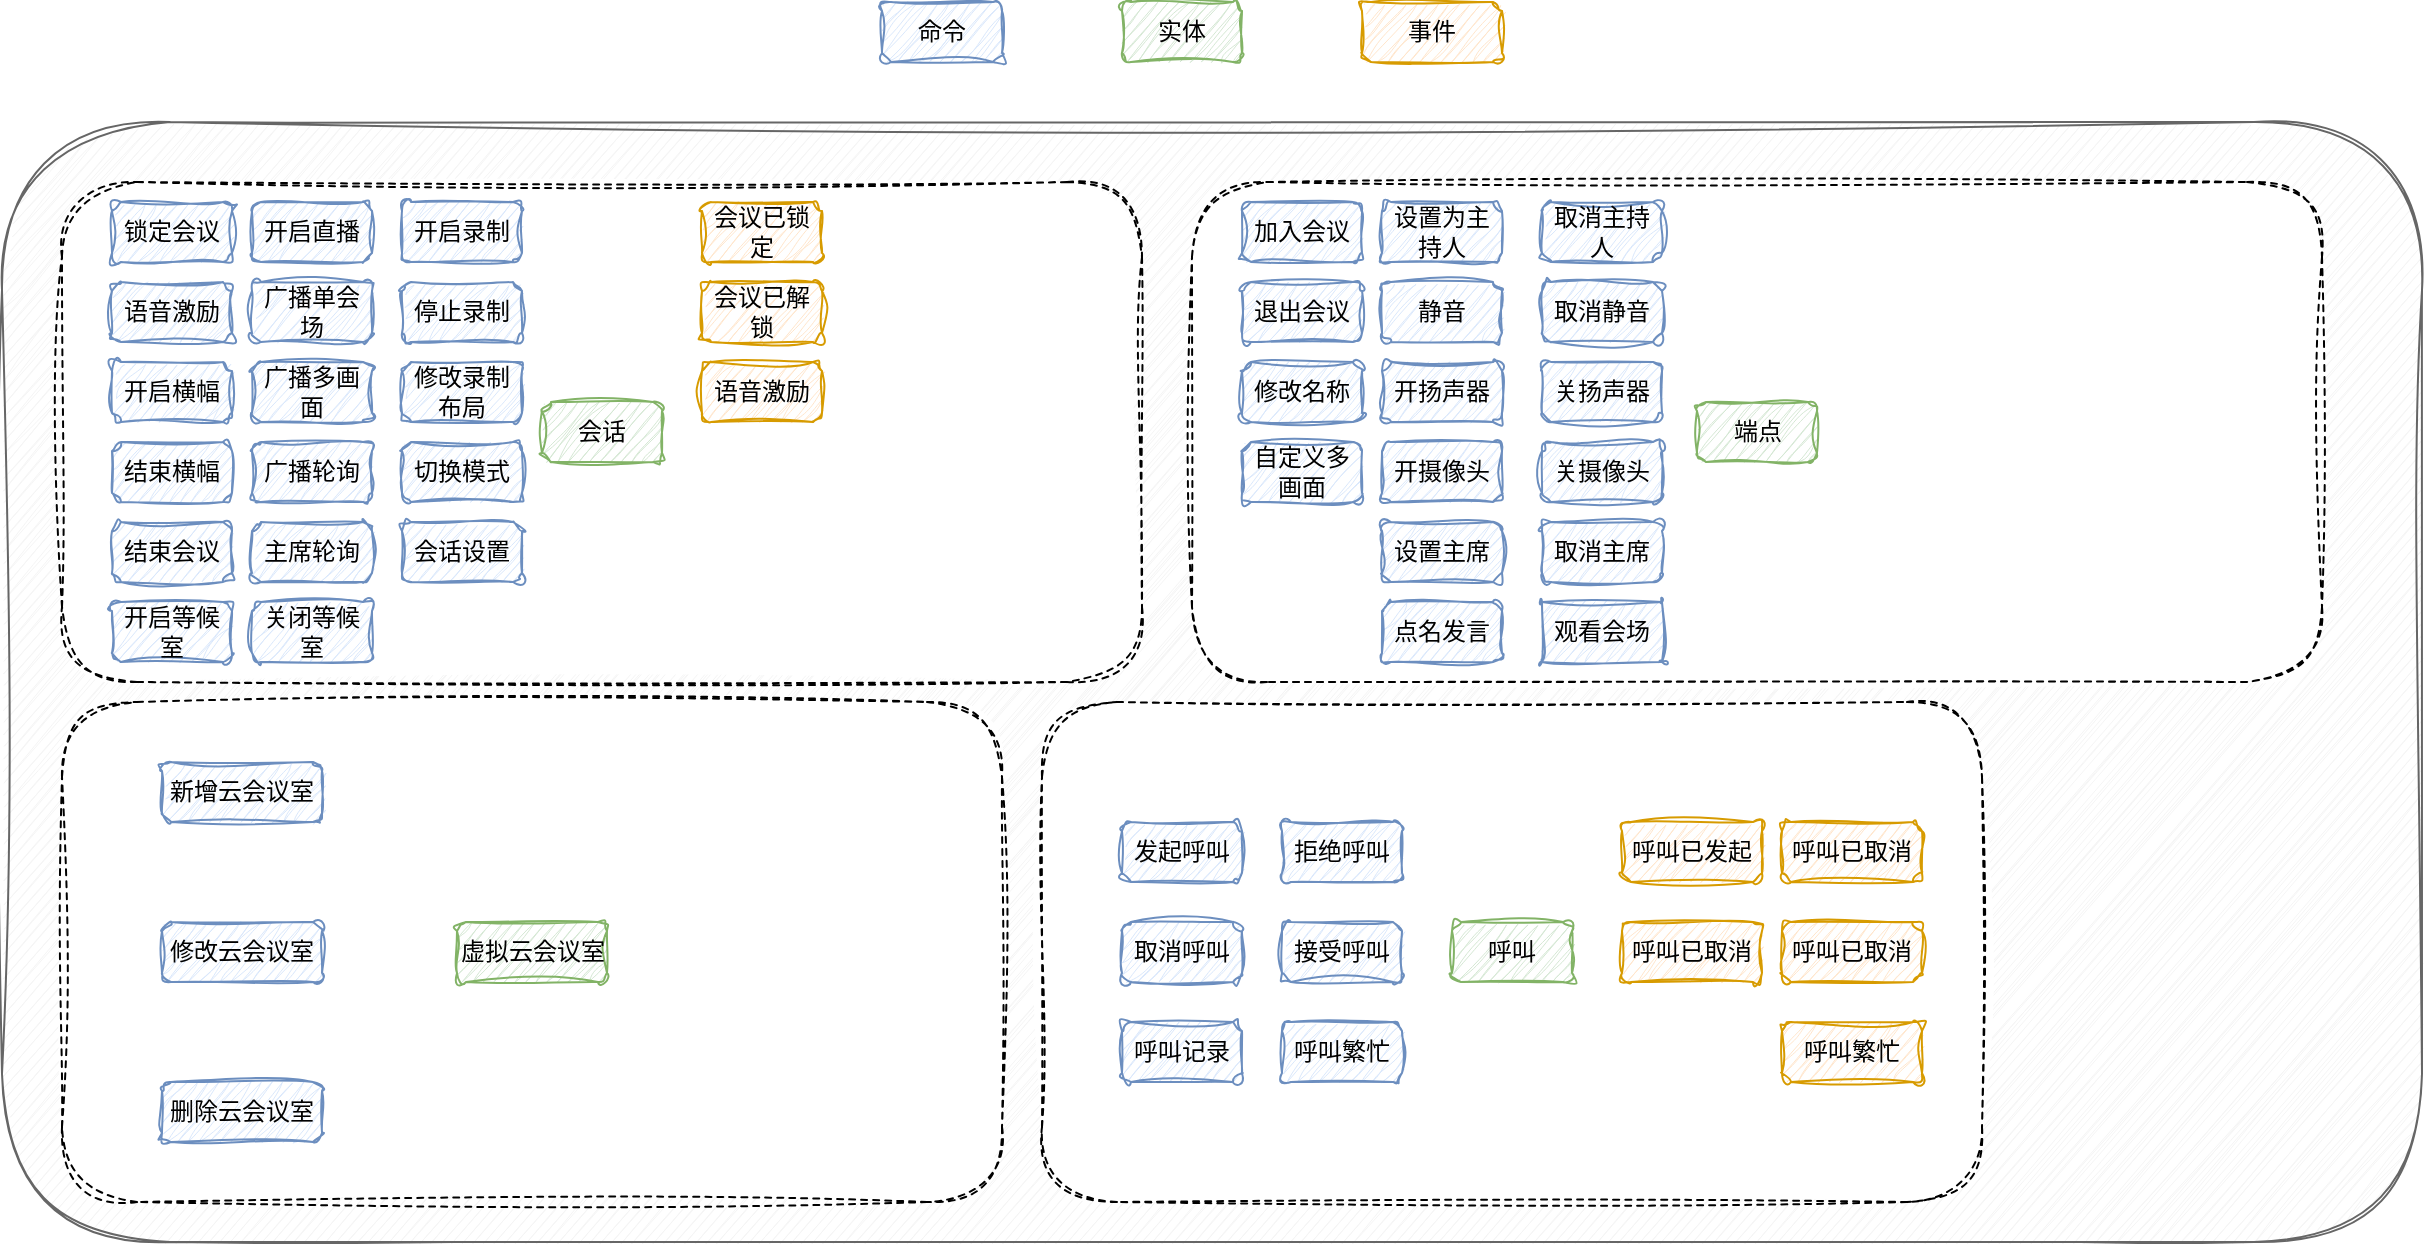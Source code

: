 <mxfile version="22.1.5" type="github">
  <diagram name="第 1 页" id="F8G9IjPi7zZ8u7NGzZ_l">
    <mxGraphModel dx="1366" dy="760" grid="1" gridSize="10" guides="1" tooltips="1" connect="1" arrows="1" fold="1" page="1" pageScale="1" pageWidth="827" pageHeight="1169" math="0" shadow="0">
      <root>
        <mxCell id="0" />
        <mxCell id="1" parent="0" />
        <mxCell id="F3BD_HIC9iNXqmE_US1k-1" value="" style="rounded=1;whiteSpace=wrap;html=1;sketch=1;curveFitting=1;jiggle=2;fillColor=#f5f5f5;fontColor=#333333;strokeColor=#666666;" vertex="1" parent="1">
          <mxGeometry x="50" y="100" width="1210" height="560" as="geometry" />
        </mxCell>
        <mxCell id="F3BD_HIC9iNXqmE_US1k-2" value="" style="rounded=1;whiteSpace=wrap;html=1;dashed=1;sketch=1;curveFitting=1;jiggle=2;" vertex="1" parent="1">
          <mxGeometry x="80" y="130" width="540" height="250" as="geometry" />
        </mxCell>
        <mxCell id="F3BD_HIC9iNXqmE_US1k-4" value="会话" style="rounded=1;whiteSpace=wrap;html=1;fontFamily=Comic Sans MS;fillColor=#d5e8d4;strokeColor=#82b366;sketch=1;curveFitting=1;jiggle=2;" vertex="1" parent="1">
          <mxGeometry x="320" y="240" width="60" height="30" as="geometry" />
        </mxCell>
        <mxCell id="F3BD_HIC9iNXqmE_US1k-8" value="" style="rounded=1;whiteSpace=wrap;html=1;dashed=1;sketch=1;curveFitting=1;jiggle=2;" vertex="1" parent="1">
          <mxGeometry x="645" y="130" width="565" height="250" as="geometry" />
        </mxCell>
        <mxCell id="F3BD_HIC9iNXqmE_US1k-9" value="端点" style="rounded=1;whiteSpace=wrap;html=1;fontFamily=Comic Sans MS;fillColor=#d5e8d4;strokeColor=#82b366;sketch=1;curveFitting=1;jiggle=2;" vertex="1" parent="1">
          <mxGeometry x="897.5" y="240" width="60" height="30" as="geometry" />
        </mxCell>
        <mxCell id="F3BD_HIC9iNXqmE_US1k-10" value="" style="rounded=1;whiteSpace=wrap;html=1;dashed=1;sketch=1;curveFitting=1;jiggle=2;glass=0;" vertex="1" parent="1">
          <mxGeometry x="80" y="390" width="470" height="250" as="geometry" />
        </mxCell>
        <mxCell id="F3BD_HIC9iNXqmE_US1k-11" value="" style="rounded=1;whiteSpace=wrap;html=1;dashed=1;sketch=1;curveFitting=1;jiggle=2;" vertex="1" parent="1">
          <mxGeometry x="570" y="390" width="470" height="250" as="geometry" />
        </mxCell>
        <mxCell id="F3BD_HIC9iNXqmE_US1k-12" value="虚拟云会议室" style="rounded=1;whiteSpace=wrap;html=1;fontFamily=Comic Sans MS;fillColor=#d5e8d4;strokeColor=#82b366;sketch=1;curveFitting=1;jiggle=2;" vertex="1" parent="1">
          <mxGeometry x="277.5" y="500" width="75" height="30" as="geometry" />
        </mxCell>
        <mxCell id="F3BD_HIC9iNXqmE_US1k-13" value="呼叫" style="rounded=1;whiteSpace=wrap;html=1;fontFamily=Comic Sans MS;fillColor=#d5e8d4;strokeColor=#82b366;sketch=1;curveFitting=1;jiggle=2;" vertex="1" parent="1">
          <mxGeometry x="775" y="500" width="60" height="30" as="geometry" />
        </mxCell>
        <mxCell id="F3BD_HIC9iNXqmE_US1k-14" value="锁定会议" style="rounded=1;whiteSpace=wrap;html=1;fontFamily=Comic Sans MS;fillColor=#dae8fc;strokeColor=#6c8ebf;sketch=1;curveFitting=1;jiggle=2;" vertex="1" parent="1">
          <mxGeometry x="105" y="140" width="60" height="30" as="geometry" />
        </mxCell>
        <mxCell id="F3BD_HIC9iNXqmE_US1k-15" value="发起呼叫" style="rounded=1;whiteSpace=wrap;html=1;fontFamily=Comic Sans MS;fillColor=#dae8fc;strokeColor=#6c8ebf;sketch=1;curveFitting=1;jiggle=2;" vertex="1" parent="1">
          <mxGeometry x="610" y="450" width="60" height="30" as="geometry" />
        </mxCell>
        <mxCell id="F3BD_HIC9iNXqmE_US1k-18" value="取消呼叫" style="rounded=1;whiteSpace=wrap;html=1;fontFamily=Comic Sans MS;fillColor=#dae8fc;strokeColor=#6c8ebf;sketch=1;curveFitting=1;jiggle=2;" vertex="1" parent="1">
          <mxGeometry x="610" y="500" width="60" height="30" as="geometry" />
        </mxCell>
        <mxCell id="F3BD_HIC9iNXqmE_US1k-19" value="呼叫记录" style="rounded=1;whiteSpace=wrap;html=1;fontFamily=Comic Sans MS;fillColor=#dae8fc;strokeColor=#6c8ebf;sketch=1;curveFitting=1;jiggle=2;" vertex="1" parent="1">
          <mxGeometry x="610" y="550" width="60" height="30" as="geometry" />
        </mxCell>
        <mxCell id="F3BD_HIC9iNXqmE_US1k-21" value="拒绝呼叫" style="rounded=1;whiteSpace=wrap;html=1;fontFamily=Comic Sans MS;fillColor=#dae8fc;strokeColor=#6c8ebf;sketch=1;curveFitting=1;jiggle=2;" vertex="1" parent="1">
          <mxGeometry x="690" y="450" width="60" height="30" as="geometry" />
        </mxCell>
        <mxCell id="F3BD_HIC9iNXqmE_US1k-22" value="接受呼叫" style="rounded=1;whiteSpace=wrap;html=1;fontFamily=Comic Sans MS;fillColor=#dae8fc;strokeColor=#6c8ebf;sketch=1;curveFitting=1;jiggle=2;" vertex="1" parent="1">
          <mxGeometry x="690" y="500" width="60" height="30" as="geometry" />
        </mxCell>
        <mxCell id="F3BD_HIC9iNXqmE_US1k-23" value="呼叫繁忙" style="rounded=1;whiteSpace=wrap;html=1;fontFamily=Comic Sans MS;fillColor=#dae8fc;strokeColor=#6c8ebf;sketch=1;curveFitting=1;jiggle=2;" vertex="1" parent="1">
          <mxGeometry x="690" y="550" width="60" height="30" as="geometry" />
        </mxCell>
        <mxCell id="F3BD_HIC9iNXqmE_US1k-24" value="呼叫已发起" style="rounded=1;whiteSpace=wrap;html=1;fontFamily=Comic Sans MS;fillColor=#ffe6cc;strokeColor=#d79b00;sketch=1;curveFitting=1;jiggle=2;" vertex="1" parent="1">
          <mxGeometry x="860" y="450" width="70" height="30" as="geometry" />
        </mxCell>
        <mxCell id="F3BD_HIC9iNXqmE_US1k-25" value="呼叫已取消" style="rounded=1;whiteSpace=wrap;html=1;fontFamily=Comic Sans MS;fillColor=#ffe6cc;strokeColor=#d79b00;sketch=1;curveFitting=1;jiggle=2;" vertex="1" parent="1">
          <mxGeometry x="860" y="500" width="70" height="30" as="geometry" />
        </mxCell>
        <mxCell id="F3BD_HIC9iNXqmE_US1k-26" value="呼叫繁忙" style="rounded=1;whiteSpace=wrap;html=1;fontFamily=Comic Sans MS;fillColor=#ffe6cc;strokeColor=#d79b00;sketch=1;curveFitting=1;jiggle=2;" vertex="1" parent="1">
          <mxGeometry x="940" y="550" width="70" height="30" as="geometry" />
        </mxCell>
        <mxCell id="F3BD_HIC9iNXqmE_US1k-27" value="呼叫已取消" style="rounded=1;whiteSpace=wrap;html=1;fontFamily=Comic Sans MS;fillColor=#ffe6cc;strokeColor=#d79b00;sketch=1;curveFitting=1;jiggle=2;" vertex="1" parent="1">
          <mxGeometry x="940" y="450" width="70" height="30" as="geometry" />
        </mxCell>
        <mxCell id="F3BD_HIC9iNXqmE_US1k-28" value="呼叫已取消" style="rounded=1;whiteSpace=wrap;html=1;fontFamily=Comic Sans MS;fillColor=#ffe6cc;strokeColor=#d79b00;sketch=1;curveFitting=1;jiggle=2;" vertex="1" parent="1">
          <mxGeometry x="940" y="500" width="70" height="30" as="geometry" />
        </mxCell>
        <mxCell id="F3BD_HIC9iNXqmE_US1k-29" value="命令" style="rounded=1;whiteSpace=wrap;html=1;fontFamily=Comic Sans MS;fillColor=#dae8fc;strokeColor=#6c8ebf;sketch=1;curveFitting=1;jiggle=2;" vertex="1" parent="1">
          <mxGeometry x="490" y="40" width="60" height="30" as="geometry" />
        </mxCell>
        <mxCell id="F3BD_HIC9iNXqmE_US1k-30" value="实体" style="rounded=1;whiteSpace=wrap;html=1;fontFamily=Comic Sans MS;fillColor=#d5e8d4;strokeColor=#82b366;sketch=1;curveFitting=1;jiggle=2;" vertex="1" parent="1">
          <mxGeometry x="610" y="40" width="60" height="30" as="geometry" />
        </mxCell>
        <mxCell id="F3BD_HIC9iNXqmE_US1k-31" value="事件" style="rounded=1;whiteSpace=wrap;html=1;fontFamily=Comic Sans MS;fillColor=#ffe6cc;strokeColor=#d79b00;sketch=1;curveFitting=1;jiggle=2;" vertex="1" parent="1">
          <mxGeometry x="730" y="40" width="70" height="30" as="geometry" />
        </mxCell>
        <mxCell id="F3BD_HIC9iNXqmE_US1k-33" value="静音" style="rounded=1;whiteSpace=wrap;html=1;fontFamily=Comic Sans MS;fillColor=#dae8fc;strokeColor=#6c8ebf;sketch=1;curveFitting=1;jiggle=2;" vertex="1" parent="1">
          <mxGeometry x="740" y="180" width="60" height="30" as="geometry" />
        </mxCell>
        <mxCell id="F3BD_HIC9iNXqmE_US1k-34" value="取消静音" style="rounded=1;whiteSpace=wrap;html=1;fontFamily=Comic Sans MS;fillColor=#dae8fc;strokeColor=#6c8ebf;sketch=1;curveFitting=1;jiggle=2;" vertex="1" parent="1">
          <mxGeometry x="820" y="180" width="60" height="30" as="geometry" />
        </mxCell>
        <mxCell id="F3BD_HIC9iNXqmE_US1k-35" value="开扬声器" style="rounded=1;whiteSpace=wrap;html=1;fontFamily=Comic Sans MS;fillColor=#dae8fc;strokeColor=#6c8ebf;sketch=1;curveFitting=1;jiggle=2;" vertex="1" parent="1">
          <mxGeometry x="740" y="220" width="60" height="30" as="geometry" />
        </mxCell>
        <mxCell id="F3BD_HIC9iNXqmE_US1k-36" value="关扬声器" style="rounded=1;whiteSpace=wrap;html=1;fontFamily=Comic Sans MS;fillColor=#dae8fc;strokeColor=#6c8ebf;sketch=1;curveFitting=1;jiggle=2;" vertex="1" parent="1">
          <mxGeometry x="820" y="220" width="60" height="30" as="geometry" />
        </mxCell>
        <mxCell id="F3BD_HIC9iNXqmE_US1k-37" value="开摄像头" style="rounded=1;whiteSpace=wrap;html=1;fontFamily=Comic Sans MS;fillColor=#dae8fc;strokeColor=#6c8ebf;sketch=1;curveFitting=1;jiggle=2;" vertex="1" parent="1">
          <mxGeometry x="740" y="260" width="60" height="30" as="geometry" />
        </mxCell>
        <mxCell id="F3BD_HIC9iNXqmE_US1k-38" value="关摄像头" style="rounded=1;whiteSpace=wrap;html=1;fontFamily=Comic Sans MS;fillColor=#dae8fc;strokeColor=#6c8ebf;sketch=1;curveFitting=1;jiggle=2;" vertex="1" parent="1">
          <mxGeometry x="820" y="260" width="60" height="30" as="geometry" />
        </mxCell>
        <mxCell id="F3BD_HIC9iNXqmE_US1k-39" value="语音激励" style="rounded=1;whiteSpace=wrap;html=1;fontFamily=Comic Sans MS;fillColor=#dae8fc;strokeColor=#6c8ebf;sketch=1;curveFitting=1;jiggle=2;" vertex="1" parent="1">
          <mxGeometry x="105" y="180" width="60" height="30" as="geometry" />
        </mxCell>
        <mxCell id="F3BD_HIC9iNXqmE_US1k-40" value="广播单会场" style="rounded=1;whiteSpace=wrap;html=1;fontFamily=Comic Sans MS;fillColor=#dae8fc;strokeColor=#6c8ebf;sketch=1;curveFitting=1;jiggle=2;" vertex="1" parent="1">
          <mxGeometry x="175" y="180" width="60" height="30" as="geometry" />
        </mxCell>
        <mxCell id="F3BD_HIC9iNXqmE_US1k-41" value="会话设置" style="rounded=1;whiteSpace=wrap;html=1;fontFamily=Comic Sans MS;fillColor=#dae8fc;strokeColor=#6c8ebf;sketch=1;curveFitting=1;jiggle=2;" vertex="1" parent="1">
          <mxGeometry x="250" y="300" width="60" height="30" as="geometry" />
        </mxCell>
        <mxCell id="F3BD_HIC9iNXqmE_US1k-42" value="开启横幅" style="rounded=1;whiteSpace=wrap;html=1;fontFamily=Comic Sans MS;fillColor=#dae8fc;strokeColor=#6c8ebf;sketch=1;curveFitting=1;jiggle=2;" vertex="1" parent="1">
          <mxGeometry x="105" y="220" width="60" height="30" as="geometry" />
        </mxCell>
        <mxCell id="F3BD_HIC9iNXqmE_US1k-43" value="开启录制" style="rounded=1;whiteSpace=wrap;html=1;fontFamily=Comic Sans MS;fillColor=#dae8fc;strokeColor=#6c8ebf;sketch=1;curveFitting=1;jiggle=2;" vertex="1" parent="1">
          <mxGeometry x="250" y="140" width="60" height="30" as="geometry" />
        </mxCell>
        <mxCell id="F3BD_HIC9iNXqmE_US1k-44" value="结束会议" style="rounded=1;whiteSpace=wrap;html=1;fontFamily=Comic Sans MS;fillColor=#dae8fc;strokeColor=#6c8ebf;sketch=1;curveFitting=1;jiggle=2;" vertex="1" parent="1">
          <mxGeometry x="105" y="300" width="60" height="30" as="geometry" />
        </mxCell>
        <mxCell id="F3BD_HIC9iNXqmE_US1k-45" value="设置主席" style="rounded=1;whiteSpace=wrap;html=1;fontFamily=Comic Sans MS;fillColor=#dae8fc;strokeColor=#6c8ebf;sketch=1;curveFitting=1;jiggle=2;" vertex="1" parent="1">
          <mxGeometry x="740" y="300" width="60" height="30" as="geometry" />
        </mxCell>
        <mxCell id="F3BD_HIC9iNXqmE_US1k-46" value="取消主席" style="rounded=1;whiteSpace=wrap;html=1;fontFamily=Comic Sans MS;fillColor=#dae8fc;strokeColor=#6c8ebf;sketch=1;curveFitting=1;jiggle=2;" vertex="1" parent="1">
          <mxGeometry x="820" y="300" width="60" height="30" as="geometry" />
        </mxCell>
        <mxCell id="F3BD_HIC9iNXqmE_US1k-47" value="点名发言" style="rounded=1;whiteSpace=wrap;html=1;fontFamily=Comic Sans MS;fillColor=#dae8fc;strokeColor=#6c8ebf;sketch=1;curveFitting=1;jiggle=2;" vertex="1" parent="1">
          <mxGeometry x="740" y="340" width="60" height="30" as="geometry" />
        </mxCell>
        <mxCell id="F3BD_HIC9iNXqmE_US1k-48" value="观看会场" style="rounded=1;whiteSpace=wrap;html=1;fontFamily=Comic Sans MS;fillColor=#dae8fc;strokeColor=#6c8ebf;sketch=1;curveFitting=1;jiggle=2;arcSize=0;" vertex="1" parent="1">
          <mxGeometry x="820" y="340" width="60" height="30" as="geometry" />
        </mxCell>
        <mxCell id="F3BD_HIC9iNXqmE_US1k-49" value="设置为主持人" style="rounded=1;whiteSpace=wrap;html=1;fontFamily=Comic Sans MS;fillColor=#dae8fc;strokeColor=#6c8ebf;sketch=1;curveFitting=1;jiggle=2;" vertex="1" parent="1">
          <mxGeometry x="740" y="140" width="60" height="30" as="geometry" />
        </mxCell>
        <mxCell id="F3BD_HIC9iNXqmE_US1k-50" value="取消主持人" style="rounded=1;whiteSpace=wrap;html=1;fontFamily=Comic Sans MS;fillColor=#dae8fc;strokeColor=#6c8ebf;sketch=1;curveFitting=1;jiggle=2;" vertex="1" parent="1">
          <mxGeometry x="820" y="140" width="60" height="30" as="geometry" />
        </mxCell>
        <mxCell id="F3BD_HIC9iNXqmE_US1k-52" value="加入会议" style="rounded=1;whiteSpace=wrap;html=1;fontFamily=Comic Sans MS;fillColor=#dae8fc;strokeColor=#6c8ebf;sketch=1;curveFitting=1;jiggle=2;" vertex="1" parent="1">
          <mxGeometry x="670" y="140" width="60" height="30" as="geometry" />
        </mxCell>
        <mxCell id="F3BD_HIC9iNXqmE_US1k-53" value="退出会议" style="rounded=1;whiteSpace=wrap;html=1;fontFamily=Comic Sans MS;fillColor=#dae8fc;strokeColor=#6c8ebf;sketch=1;curveFitting=1;jiggle=2;" vertex="1" parent="1">
          <mxGeometry x="670" y="180" width="60" height="30" as="geometry" />
        </mxCell>
        <mxCell id="F3BD_HIC9iNXqmE_US1k-54" value="修改名称" style="rounded=1;whiteSpace=wrap;html=1;fontFamily=Comic Sans MS;fillColor=#dae8fc;strokeColor=#6c8ebf;sketch=1;curveFitting=1;jiggle=2;" vertex="1" parent="1">
          <mxGeometry x="670" y="220" width="60" height="30" as="geometry" />
        </mxCell>
        <mxCell id="F3BD_HIC9iNXqmE_US1k-55" value="自定义多画面" style="rounded=1;whiteSpace=wrap;html=1;fontFamily=Comic Sans MS;fillColor=#dae8fc;strokeColor=#6c8ebf;sketch=1;curveFitting=1;jiggle=2;" vertex="1" parent="1">
          <mxGeometry x="670" y="260" width="60" height="30" as="geometry" />
        </mxCell>
        <mxCell id="F3BD_HIC9iNXqmE_US1k-57" value="广播多画面" style="rounded=1;whiteSpace=wrap;html=1;fontFamily=Comic Sans MS;fillColor=#dae8fc;strokeColor=#6c8ebf;sketch=1;curveFitting=1;jiggle=2;" vertex="1" parent="1">
          <mxGeometry x="175" y="220" width="60" height="30" as="geometry" />
        </mxCell>
        <mxCell id="F3BD_HIC9iNXqmE_US1k-58" value="广播轮询" style="rounded=1;whiteSpace=wrap;html=1;fontFamily=Comic Sans MS;fillColor=#dae8fc;strokeColor=#6c8ebf;sketch=1;curveFitting=1;jiggle=2;" vertex="1" parent="1">
          <mxGeometry x="175" y="260" width="60" height="30" as="geometry" />
        </mxCell>
        <mxCell id="F3BD_HIC9iNXqmE_US1k-59" value="主席轮询" style="rounded=1;whiteSpace=wrap;html=1;fontFamily=Comic Sans MS;fillColor=#dae8fc;strokeColor=#6c8ebf;sketch=1;curveFitting=1;jiggle=2;" vertex="1" parent="1">
          <mxGeometry x="175" y="300" width="60" height="30" as="geometry" />
        </mxCell>
        <mxCell id="F3BD_HIC9iNXqmE_US1k-60" value="新增云会议室" style="rounded=1;whiteSpace=wrap;html=1;fontFamily=Comic Sans MS;fillColor=#dae8fc;strokeColor=#6c8ebf;sketch=1;curveFitting=1;jiggle=2;" vertex="1" parent="1">
          <mxGeometry x="130" y="420" width="80" height="30" as="geometry" />
        </mxCell>
        <mxCell id="F3BD_HIC9iNXqmE_US1k-65" value="修改云会议室" style="rounded=1;whiteSpace=wrap;html=1;fontFamily=Comic Sans MS;fillColor=#dae8fc;strokeColor=#6c8ebf;sketch=1;curveFitting=1;jiggle=2;" vertex="1" parent="1">
          <mxGeometry x="130" y="500" width="80" height="30" as="geometry" />
        </mxCell>
        <mxCell id="F3BD_HIC9iNXqmE_US1k-66" value="删除云会议室" style="rounded=1;whiteSpace=wrap;html=1;fontFamily=Comic Sans MS;fillColor=#dae8fc;strokeColor=#6c8ebf;sketch=1;curveFitting=1;jiggle=2;" vertex="1" parent="1">
          <mxGeometry x="130" y="580" width="80" height="30" as="geometry" />
        </mxCell>
        <mxCell id="F3BD_HIC9iNXqmE_US1k-67" value="开启直播" style="rounded=1;whiteSpace=wrap;html=1;fontFamily=Comic Sans MS;fillColor=#dae8fc;strokeColor=#6c8ebf;sketch=1;curveFitting=1;jiggle=2;" vertex="1" parent="1">
          <mxGeometry x="175" y="140" width="60" height="30" as="geometry" />
        </mxCell>
        <mxCell id="F3BD_HIC9iNXqmE_US1k-68" value="停止录制" style="rounded=1;whiteSpace=wrap;html=1;fontFamily=Comic Sans MS;fillColor=#dae8fc;strokeColor=#6c8ebf;sketch=1;curveFitting=1;jiggle=2;" vertex="1" parent="1">
          <mxGeometry x="250" y="180" width="60" height="30" as="geometry" />
        </mxCell>
        <mxCell id="F3BD_HIC9iNXqmE_US1k-69" value="修改录制布局" style="rounded=1;whiteSpace=wrap;html=1;fontFamily=Comic Sans MS;fillColor=#dae8fc;strokeColor=#6c8ebf;sketch=1;curveFitting=1;jiggle=2;" vertex="1" parent="1">
          <mxGeometry x="250" y="220" width="60" height="30" as="geometry" />
        </mxCell>
        <mxCell id="F3BD_HIC9iNXqmE_US1k-70" value="切换模式" style="rounded=1;whiteSpace=wrap;html=1;fontFamily=Comic Sans MS;fillColor=#dae8fc;strokeColor=#6c8ebf;sketch=1;curveFitting=1;jiggle=2;" vertex="1" parent="1">
          <mxGeometry x="250" y="260" width="60" height="30" as="geometry" />
        </mxCell>
        <mxCell id="F3BD_HIC9iNXqmE_US1k-71" value="结束横幅" style="rounded=1;whiteSpace=wrap;html=1;fontFamily=Comic Sans MS;fillColor=#dae8fc;strokeColor=#6c8ebf;sketch=1;curveFitting=1;jiggle=2;" vertex="1" parent="1">
          <mxGeometry x="105" y="260" width="60" height="30" as="geometry" />
        </mxCell>
        <mxCell id="F3BD_HIC9iNXqmE_US1k-72" value="开启等候室" style="rounded=1;whiteSpace=wrap;html=1;fontFamily=Comic Sans MS;fillColor=#dae8fc;strokeColor=#6c8ebf;sketch=1;curveFitting=1;jiggle=2;" vertex="1" parent="1">
          <mxGeometry x="105" y="340" width="60" height="30" as="geometry" />
        </mxCell>
        <mxCell id="F3BD_HIC9iNXqmE_US1k-73" value="关闭等候室" style="rounded=1;whiteSpace=wrap;html=1;fontFamily=Comic Sans MS;fillColor=#dae8fc;strokeColor=#6c8ebf;sketch=1;curveFitting=1;jiggle=2;" vertex="1" parent="1">
          <mxGeometry x="175" y="340" width="60" height="30" as="geometry" />
        </mxCell>
        <mxCell id="F3BD_HIC9iNXqmE_US1k-75" value="会议已锁定" style="rounded=1;whiteSpace=wrap;html=1;fontFamily=Comic Sans MS;fillColor=#ffe6cc;strokeColor=#d79b00;sketch=1;curveFitting=1;jiggle=2;" vertex="1" parent="1">
          <mxGeometry x="400" y="140" width="60" height="30" as="geometry" />
        </mxCell>
        <mxCell id="F3BD_HIC9iNXqmE_US1k-78" value="会议已解锁" style="rounded=1;whiteSpace=wrap;html=1;fontFamily=Comic Sans MS;fillColor=#ffe6cc;strokeColor=#d79b00;sketch=1;curveFitting=1;jiggle=2;" vertex="1" parent="1">
          <mxGeometry x="400" y="180" width="60" height="30" as="geometry" />
        </mxCell>
        <mxCell id="F3BD_HIC9iNXqmE_US1k-79" value="语音激励" style="rounded=1;whiteSpace=wrap;html=1;fontFamily=Comic Sans MS;fillColor=#ffe6cc;strokeColor=#d79b00;sketch=1;curveFitting=1;jiggle=2;" vertex="1" parent="1">
          <mxGeometry x="400" y="220" width="60" height="30" as="geometry" />
        </mxCell>
      </root>
    </mxGraphModel>
  </diagram>
</mxfile>
